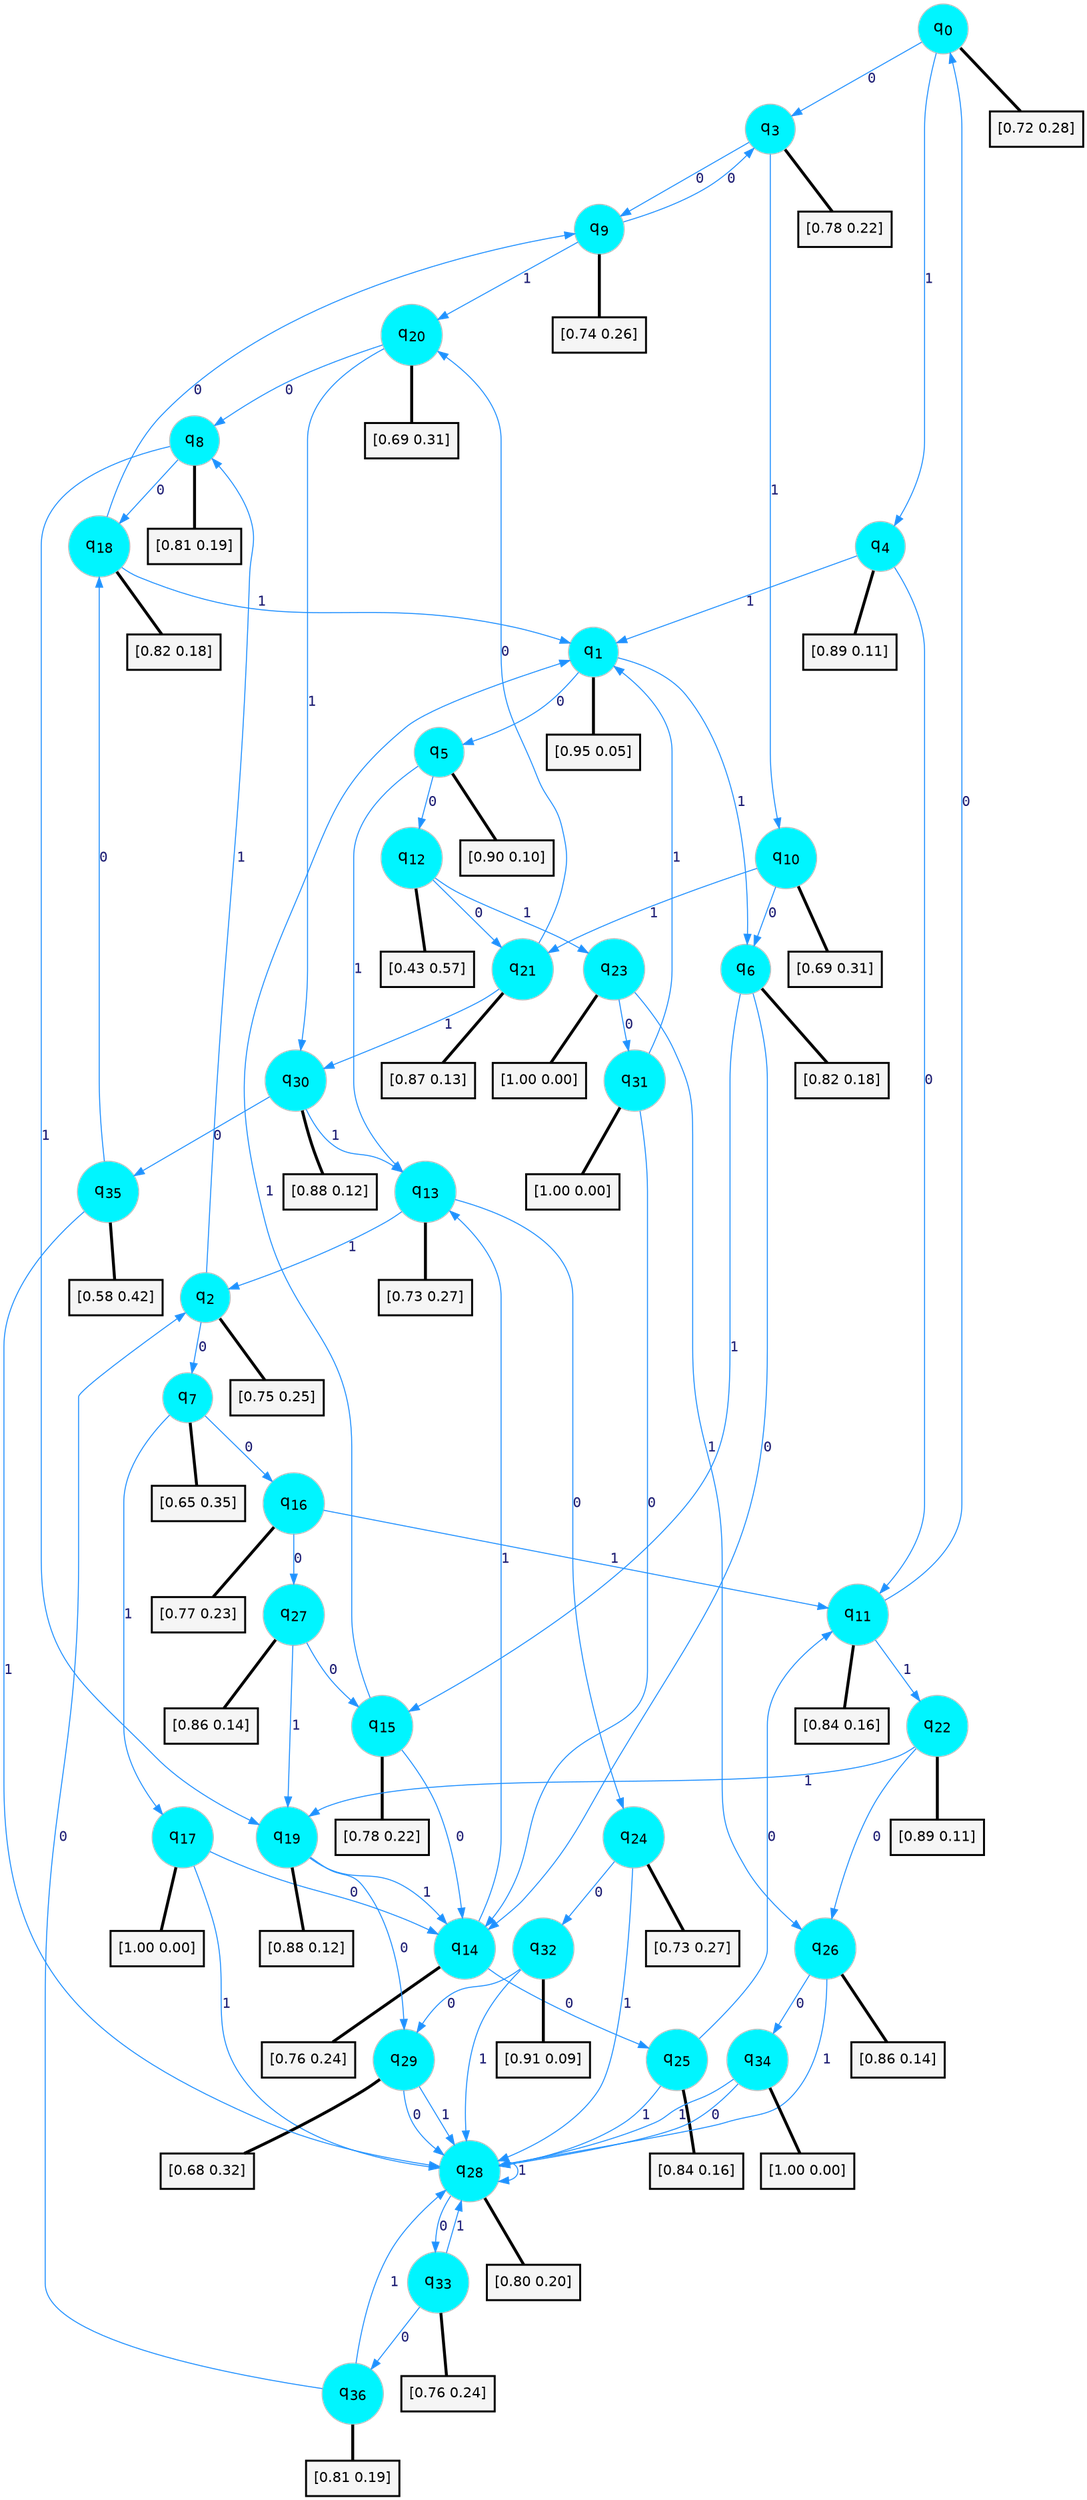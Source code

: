 digraph G {
graph [
bgcolor=transparent, dpi=300, rankdir=TD, size="40,25"];
node [
color=gray, fillcolor=turquoise1, fontcolor=black, fontname=Helvetica, fontsize=16, fontweight=bold, shape=circle, style=filled];
edge [
arrowsize=1, color=dodgerblue1, fontcolor=midnightblue, fontname=courier, fontweight=bold, penwidth=1, style=solid, weight=20];
0[label=<q<SUB>0</SUB>>];
1[label=<q<SUB>1</SUB>>];
2[label=<q<SUB>2</SUB>>];
3[label=<q<SUB>3</SUB>>];
4[label=<q<SUB>4</SUB>>];
5[label=<q<SUB>5</SUB>>];
6[label=<q<SUB>6</SUB>>];
7[label=<q<SUB>7</SUB>>];
8[label=<q<SUB>8</SUB>>];
9[label=<q<SUB>9</SUB>>];
10[label=<q<SUB>10</SUB>>];
11[label=<q<SUB>11</SUB>>];
12[label=<q<SUB>12</SUB>>];
13[label=<q<SUB>13</SUB>>];
14[label=<q<SUB>14</SUB>>];
15[label=<q<SUB>15</SUB>>];
16[label=<q<SUB>16</SUB>>];
17[label=<q<SUB>17</SUB>>];
18[label=<q<SUB>18</SUB>>];
19[label=<q<SUB>19</SUB>>];
20[label=<q<SUB>20</SUB>>];
21[label=<q<SUB>21</SUB>>];
22[label=<q<SUB>22</SUB>>];
23[label=<q<SUB>23</SUB>>];
24[label=<q<SUB>24</SUB>>];
25[label=<q<SUB>25</SUB>>];
26[label=<q<SUB>26</SUB>>];
27[label=<q<SUB>27</SUB>>];
28[label=<q<SUB>28</SUB>>];
29[label=<q<SUB>29</SUB>>];
30[label=<q<SUB>30</SUB>>];
31[label=<q<SUB>31</SUB>>];
32[label=<q<SUB>32</SUB>>];
33[label=<q<SUB>33</SUB>>];
34[label=<q<SUB>34</SUB>>];
35[label=<q<SUB>35</SUB>>];
36[label=<q<SUB>36</SUB>>];
37[label="[0.72 0.28]", shape=box,fontcolor=black, fontname=Helvetica, fontsize=14, penwidth=2, fillcolor=whitesmoke,color=black];
38[label="[0.95 0.05]", shape=box,fontcolor=black, fontname=Helvetica, fontsize=14, penwidth=2, fillcolor=whitesmoke,color=black];
39[label="[0.75 0.25]", shape=box,fontcolor=black, fontname=Helvetica, fontsize=14, penwidth=2, fillcolor=whitesmoke,color=black];
40[label="[0.78 0.22]", shape=box,fontcolor=black, fontname=Helvetica, fontsize=14, penwidth=2, fillcolor=whitesmoke,color=black];
41[label="[0.89 0.11]", shape=box,fontcolor=black, fontname=Helvetica, fontsize=14, penwidth=2, fillcolor=whitesmoke,color=black];
42[label="[0.90 0.10]", shape=box,fontcolor=black, fontname=Helvetica, fontsize=14, penwidth=2, fillcolor=whitesmoke,color=black];
43[label="[0.82 0.18]", shape=box,fontcolor=black, fontname=Helvetica, fontsize=14, penwidth=2, fillcolor=whitesmoke,color=black];
44[label="[0.65 0.35]", shape=box,fontcolor=black, fontname=Helvetica, fontsize=14, penwidth=2, fillcolor=whitesmoke,color=black];
45[label="[0.81 0.19]", shape=box,fontcolor=black, fontname=Helvetica, fontsize=14, penwidth=2, fillcolor=whitesmoke,color=black];
46[label="[0.74 0.26]", shape=box,fontcolor=black, fontname=Helvetica, fontsize=14, penwidth=2, fillcolor=whitesmoke,color=black];
47[label="[0.69 0.31]", shape=box,fontcolor=black, fontname=Helvetica, fontsize=14, penwidth=2, fillcolor=whitesmoke,color=black];
48[label="[0.84 0.16]", shape=box,fontcolor=black, fontname=Helvetica, fontsize=14, penwidth=2, fillcolor=whitesmoke,color=black];
49[label="[0.43 0.57]", shape=box,fontcolor=black, fontname=Helvetica, fontsize=14, penwidth=2, fillcolor=whitesmoke,color=black];
50[label="[0.73 0.27]", shape=box,fontcolor=black, fontname=Helvetica, fontsize=14, penwidth=2, fillcolor=whitesmoke,color=black];
51[label="[0.76 0.24]", shape=box,fontcolor=black, fontname=Helvetica, fontsize=14, penwidth=2, fillcolor=whitesmoke,color=black];
52[label="[0.78 0.22]", shape=box,fontcolor=black, fontname=Helvetica, fontsize=14, penwidth=2, fillcolor=whitesmoke,color=black];
53[label="[0.77 0.23]", shape=box,fontcolor=black, fontname=Helvetica, fontsize=14, penwidth=2, fillcolor=whitesmoke,color=black];
54[label="[1.00 0.00]", shape=box,fontcolor=black, fontname=Helvetica, fontsize=14, penwidth=2, fillcolor=whitesmoke,color=black];
55[label="[0.82 0.18]", shape=box,fontcolor=black, fontname=Helvetica, fontsize=14, penwidth=2, fillcolor=whitesmoke,color=black];
56[label="[0.88 0.12]", shape=box,fontcolor=black, fontname=Helvetica, fontsize=14, penwidth=2, fillcolor=whitesmoke,color=black];
57[label="[0.69 0.31]", shape=box,fontcolor=black, fontname=Helvetica, fontsize=14, penwidth=2, fillcolor=whitesmoke,color=black];
58[label="[0.87 0.13]", shape=box,fontcolor=black, fontname=Helvetica, fontsize=14, penwidth=2, fillcolor=whitesmoke,color=black];
59[label="[0.89 0.11]", shape=box,fontcolor=black, fontname=Helvetica, fontsize=14, penwidth=2, fillcolor=whitesmoke,color=black];
60[label="[1.00 0.00]", shape=box,fontcolor=black, fontname=Helvetica, fontsize=14, penwidth=2, fillcolor=whitesmoke,color=black];
61[label="[0.73 0.27]", shape=box,fontcolor=black, fontname=Helvetica, fontsize=14, penwidth=2, fillcolor=whitesmoke,color=black];
62[label="[0.84 0.16]", shape=box,fontcolor=black, fontname=Helvetica, fontsize=14, penwidth=2, fillcolor=whitesmoke,color=black];
63[label="[0.86 0.14]", shape=box,fontcolor=black, fontname=Helvetica, fontsize=14, penwidth=2, fillcolor=whitesmoke,color=black];
64[label="[0.86 0.14]", shape=box,fontcolor=black, fontname=Helvetica, fontsize=14, penwidth=2, fillcolor=whitesmoke,color=black];
65[label="[0.80 0.20]", shape=box,fontcolor=black, fontname=Helvetica, fontsize=14, penwidth=2, fillcolor=whitesmoke,color=black];
66[label="[0.68 0.32]", shape=box,fontcolor=black, fontname=Helvetica, fontsize=14, penwidth=2, fillcolor=whitesmoke,color=black];
67[label="[0.88 0.12]", shape=box,fontcolor=black, fontname=Helvetica, fontsize=14, penwidth=2, fillcolor=whitesmoke,color=black];
68[label="[1.00 0.00]", shape=box,fontcolor=black, fontname=Helvetica, fontsize=14, penwidth=2, fillcolor=whitesmoke,color=black];
69[label="[0.91 0.09]", shape=box,fontcolor=black, fontname=Helvetica, fontsize=14, penwidth=2, fillcolor=whitesmoke,color=black];
70[label="[0.76 0.24]", shape=box,fontcolor=black, fontname=Helvetica, fontsize=14, penwidth=2, fillcolor=whitesmoke,color=black];
71[label="[1.00 0.00]", shape=box,fontcolor=black, fontname=Helvetica, fontsize=14, penwidth=2, fillcolor=whitesmoke,color=black];
72[label="[0.58 0.42]", shape=box,fontcolor=black, fontname=Helvetica, fontsize=14, penwidth=2, fillcolor=whitesmoke,color=black];
73[label="[0.81 0.19]", shape=box,fontcolor=black, fontname=Helvetica, fontsize=14, penwidth=2, fillcolor=whitesmoke,color=black];
0->3 [label=0];
0->4 [label=1];
0->37 [arrowhead=none, penwidth=3,color=black];
1->5 [label=0];
1->6 [label=1];
1->38 [arrowhead=none, penwidth=3,color=black];
2->7 [label=0];
2->8 [label=1];
2->39 [arrowhead=none, penwidth=3,color=black];
3->9 [label=0];
3->10 [label=1];
3->40 [arrowhead=none, penwidth=3,color=black];
4->11 [label=0];
4->1 [label=1];
4->41 [arrowhead=none, penwidth=3,color=black];
5->12 [label=0];
5->13 [label=1];
5->42 [arrowhead=none, penwidth=3,color=black];
6->14 [label=0];
6->15 [label=1];
6->43 [arrowhead=none, penwidth=3,color=black];
7->16 [label=0];
7->17 [label=1];
7->44 [arrowhead=none, penwidth=3,color=black];
8->18 [label=0];
8->19 [label=1];
8->45 [arrowhead=none, penwidth=3,color=black];
9->3 [label=0];
9->20 [label=1];
9->46 [arrowhead=none, penwidth=3,color=black];
10->6 [label=0];
10->21 [label=1];
10->47 [arrowhead=none, penwidth=3,color=black];
11->0 [label=0];
11->22 [label=1];
11->48 [arrowhead=none, penwidth=3,color=black];
12->21 [label=0];
12->23 [label=1];
12->49 [arrowhead=none, penwidth=3,color=black];
13->24 [label=0];
13->2 [label=1];
13->50 [arrowhead=none, penwidth=3,color=black];
14->25 [label=0];
14->13 [label=1];
14->51 [arrowhead=none, penwidth=3,color=black];
15->14 [label=0];
15->1 [label=1];
15->52 [arrowhead=none, penwidth=3,color=black];
16->27 [label=0];
16->11 [label=1];
16->53 [arrowhead=none, penwidth=3,color=black];
17->14 [label=0];
17->28 [label=1];
17->54 [arrowhead=none, penwidth=3,color=black];
18->9 [label=0];
18->1 [label=1];
18->55 [arrowhead=none, penwidth=3,color=black];
19->29 [label=0];
19->14 [label=1];
19->56 [arrowhead=none, penwidth=3,color=black];
20->8 [label=0];
20->30 [label=1];
20->57 [arrowhead=none, penwidth=3,color=black];
21->20 [label=0];
21->30 [label=1];
21->58 [arrowhead=none, penwidth=3,color=black];
22->26 [label=0];
22->19 [label=1];
22->59 [arrowhead=none, penwidth=3,color=black];
23->31 [label=0];
23->26 [label=1];
23->60 [arrowhead=none, penwidth=3,color=black];
24->32 [label=0];
24->28 [label=1];
24->61 [arrowhead=none, penwidth=3,color=black];
25->11 [label=0];
25->28 [label=1];
25->62 [arrowhead=none, penwidth=3,color=black];
26->34 [label=0];
26->28 [label=1];
26->63 [arrowhead=none, penwidth=3,color=black];
27->15 [label=0];
27->19 [label=1];
27->64 [arrowhead=none, penwidth=3,color=black];
28->33 [label=0];
28->28 [label=1];
28->65 [arrowhead=none, penwidth=3,color=black];
29->28 [label=0];
29->28 [label=1];
29->66 [arrowhead=none, penwidth=3,color=black];
30->35 [label=0];
30->13 [label=1];
30->67 [arrowhead=none, penwidth=3,color=black];
31->14 [label=0];
31->1 [label=1];
31->68 [arrowhead=none, penwidth=3,color=black];
32->29 [label=0];
32->28 [label=1];
32->69 [arrowhead=none, penwidth=3,color=black];
33->36 [label=0];
33->28 [label=1];
33->70 [arrowhead=none, penwidth=3,color=black];
34->28 [label=0];
34->28 [label=1];
34->71 [arrowhead=none, penwidth=3,color=black];
35->18 [label=0];
35->28 [label=1];
35->72 [arrowhead=none, penwidth=3,color=black];
36->2 [label=0];
36->28 [label=1];
36->73 [arrowhead=none, penwidth=3,color=black];
}
